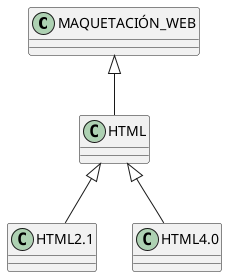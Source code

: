 @startuml 
 set namespaceSeparator none
MAQUETACIÓN_WEB <|-- HTML
HTML <|-- HTML2.1
HTML <|-- HTML4.0
@enduml
